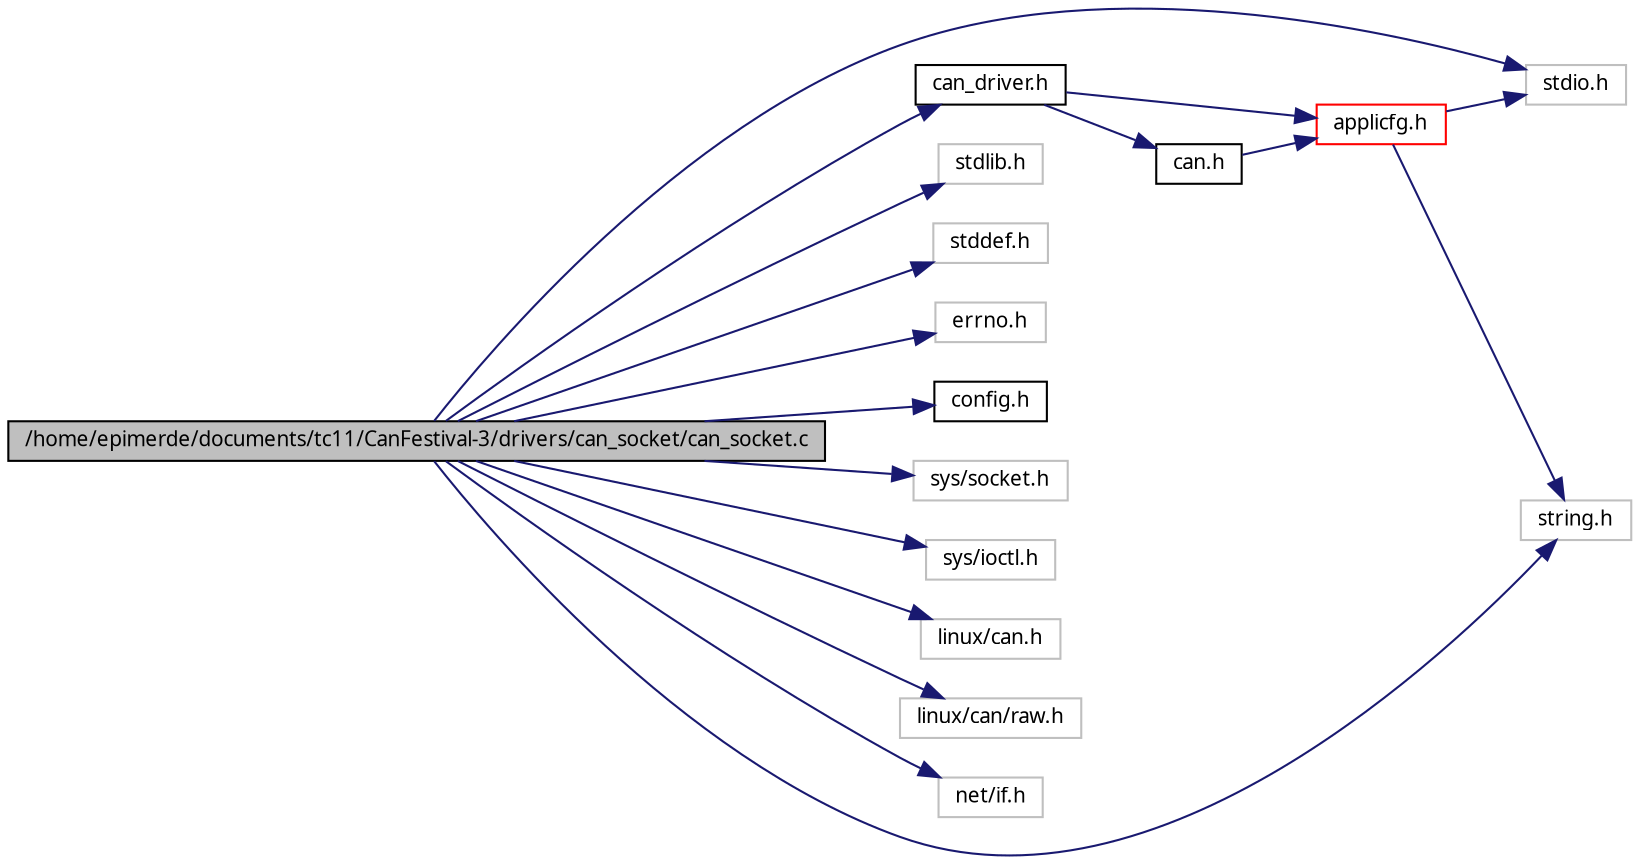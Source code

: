 digraph G
{
  edge [fontname="FreeSans.ttf",fontsize=10,labelfontname="FreeSans.ttf",labelfontsize=10];
  node [fontname="FreeSans.ttf",fontsize=10,shape=record];
  rankdir=LR;
  Node1 [label="/home/epimerde/documents/tc11/CanFestival-3/drivers/can_socket/can_socket.c",height=0.2,width=0.4,color="black", fillcolor="grey75", style="filled" fontcolor="black"];
  Node1 -> Node2 [color="midnightblue",fontsize=10,style="solid"];
  Node2 [label="stdio.h",height=0.2,width=0.4,color="grey75", fillcolor="white", style="filled"];
  Node1 -> Node3 [color="midnightblue",fontsize=10,style="solid"];
  Node3 [label="string.h",height=0.2,width=0.4,color="grey75", fillcolor="white", style="filled"];
  Node1 -> Node4 [color="midnightblue",fontsize=10,style="solid"];
  Node4 [label="stdlib.h",height=0.2,width=0.4,color="grey75", fillcolor="white", style="filled"];
  Node1 -> Node5 [color="midnightblue",fontsize=10,style="solid"];
  Node5 [label="stddef.h",height=0.2,width=0.4,color="grey75", fillcolor="white", style="filled"];
  Node1 -> Node6 [color="midnightblue",fontsize=10,style="solid"];
  Node6 [label="errno.h",height=0.2,width=0.4,color="grey75", fillcolor="white", style="filled"];
  Node1 -> Node7 [color="midnightblue",fontsize=10,style="solid"];
  Node7 [label="config.h",height=0.2,width=0.4,color="black", fillcolor="white", style="filled",URL="$win32_2config_8h.html"];
  Node1 -> Node8 [color="midnightblue",fontsize=10,style="solid"];
  Node8 [label="sys/socket.h",height=0.2,width=0.4,color="grey75", fillcolor="white", style="filled"];
  Node1 -> Node9 [color="midnightblue",fontsize=10,style="solid"];
  Node9 [label="sys/ioctl.h",height=0.2,width=0.4,color="grey75", fillcolor="white", style="filled"];
  Node1 -> Node10 [color="midnightblue",fontsize=10,style="solid"];
  Node10 [label="linux/can.h",height=0.2,width=0.4,color="grey75", fillcolor="white", style="filled"];
  Node1 -> Node11 [color="midnightblue",fontsize=10,style="solid"];
  Node11 [label="linux/can/raw.h",height=0.2,width=0.4,color="grey75", fillcolor="white", style="filled"];
  Node1 -> Node12 [color="midnightblue",fontsize=10,style="solid"];
  Node12 [label="net/if.h",height=0.2,width=0.4,color="grey75", fillcolor="white", style="filled"];
  Node1 -> Node13 [color="midnightblue",fontsize=10,style="solid"];
  Node13 [label="can_driver.h",height=0.2,width=0.4,color="black", fillcolor="white", style="filled",URL="$can__driver_8h.html"];
  Node13 -> Node14 [color="midnightblue",fontsize=10,style="solid"];
  Node14 [label="applicfg.h",height=0.2,width=0.4,color="red", fillcolor="white", style="filled",URL="$win32_2applicfg_8h.html"];
  Node14 -> Node3 [color="midnightblue",fontsize=10,style="solid"];
  Node14 -> Node2 [color="midnightblue",fontsize=10,style="solid"];
  Node13 -> Node15 [color="midnightblue",fontsize=10,style="solid"];
  Node15 [label="can.h",height=0.2,width=0.4,color="black", fillcolor="white", style="filled",URL="$can_8h.html"];
  Node15 -> Node14 [color="midnightblue",fontsize=10,style="solid"];
}
